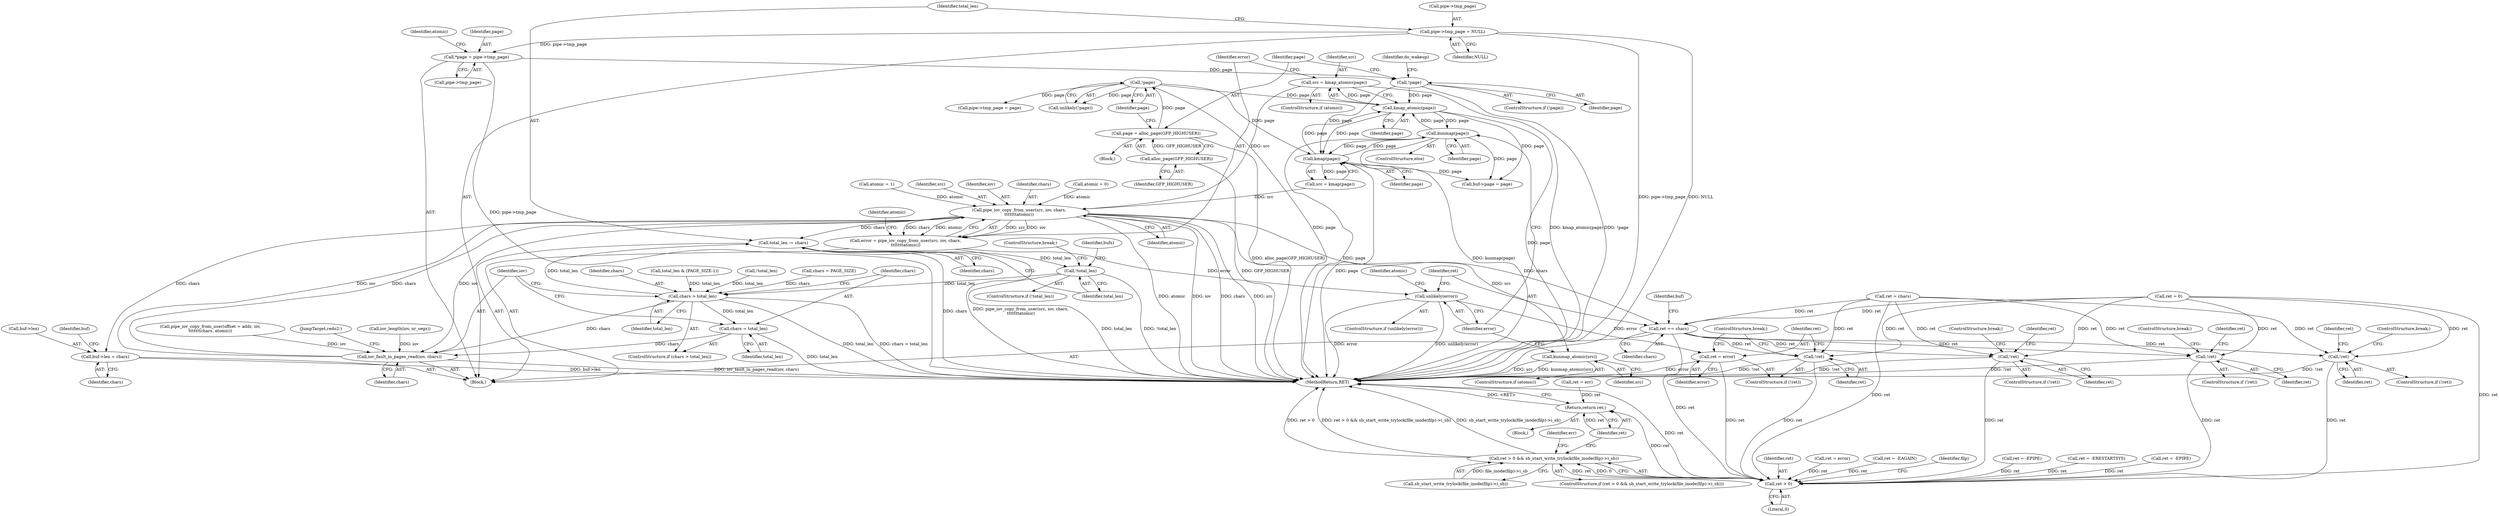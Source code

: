 digraph "1_linux_f0d1bec9d58d4c038d0ac958c9af82be6eb18045_1@pointer" {
"1000427" [label="(Call,src = kmap_atomic(page))"];
"1000429" [label="(Call,kmap_atomic(page))"];
"1000388" [label="(Call,!page)"];
"1000376" [label="(Call,*page = pipe->tmp_page)"];
"1000518" [label="(Call,pipe->tmp_page = NULL)"];
"1000448" [label="(Call,kunmap(page))"];
"1000434" [label="(Call,kmap(page))"];
"1000397" [label="(Call,!page)"];
"1000391" [label="(Call,page = alloc_page(GFP_HIGHUSER))"];
"1000393" [label="(Call,alloc_page(GFP_HIGHUSER))"];
"1000438" [label="(Call,pipe_iov_copy_from_user(src, iov, chars,\n\t\t\t\t\t\t\tatomic))"];
"1000421" [label="(Call,iov_fault_in_pages_read(iov, chars))"];
"1000436" [label="(Call,error = pipe_iov_copy_from_user(src, iov, chars,\n\t\t\t\t\t\t\tatomic))"];
"1000451" [label="(Call,unlikely(error))"];
"1000464" [label="(Call,ret = error)"];
"1000618" [label="(Call,ret > 0)"];
"1000617" [label="(Call,ret > 0 && sb_start_write_trylock(file_inode(filp)->i_sb))"];
"1000642" [label="(Return,return ret;)"];
"1000445" [label="(Call,kunmap_atomic(src))"];
"1000468" [label="(Call,ret += chars)"];
"1000334" [label="(Call,!ret)"];
"1000462" [label="(Call,!ret)"];
"1000545" [label="(Call,!ret)"];
"1000557" [label="(Call,!ret)"];
"1000487" [label="(Call,buf->len = chars)"];
"1000523" [label="(Call,total_len -= chars)"];
"1000527" [label="(Call,!total_len)"];
"1000415" [label="(Call,chars > total_len)"];
"1000418" [label="(Call,chars = total_len)"];
"1000385" [label="(Identifier,atomic)"];
"1000467" [label="(ControlStructure,break;)"];
"1000445" [label="(Call,kunmap_atomic(src))"];
"1000464" [label="(Call,ret = error)"];
"1000462" [label="(Call,!ret)"];
"1000522" [label="(Identifier,NULL)"];
"1000422" [label="(Identifier,iov)"];
"1000618" [label="(Call,ret > 0)"];
"1000487" [label="(Call,buf->len = chars)"];
"1000468" [label="(Call,ret += chars)"];
"1000494" [label="(Identifier,buf)"];
"1000390" [label="(Block,)"];
"1000548" [label="(Identifier,ret)"];
"1000441" [label="(Identifier,chars)"];
"1000461" [label="(ControlStructure,if (!ret))"];
"1000470" [label="(Identifier,chars)"];
"1000634" [label="(Call,ret = err)"];
"1000463" [label="(Identifier,ret)"];
"1000313" [label="(Call,ret = chars)"];
"1000170" [label="(Call,total_len & (PAGE_SIZE-1))"];
"1000447" [label="(ControlStructure,else)"];
"1000352" [label="(Block,)"];
"1000617" [label="(Call,ret > 0 && sb_start_write_trylock(file_inode(filp)->i_sb))"];
"1000473" [label="(Identifier,buf)"];
"1000334" [label="(Call,!ret)"];
"1000335" [label="(Identifier,ret)"];
"1000446" [label="(Identifier,src)"];
"1000398" [label="(Identifier,page)"];
"1000527" [label="(Call,!total_len)"];
"1000414" [label="(ControlStructure,if (chars > total_len))"];
"1000443" [label="(ControlStructure,if (atomic))"];
"1000340" [label="(ControlStructure,break;)"];
"1000432" [label="(Call,src = kmap(page))"];
"1000546" [label="(Identifier,ret)"];
"1000457" [label="(Call,atomic = 0)"];
"1000488" [label="(Call,buf->len)"];
"1000452" [label="(Identifier,error)"];
"1000557" [label="(Call,!ret)"];
"1000544" [label="(ControlStructure,if (!ret))"];
"1000423" [label="(Identifier,chars)"];
"1000451" [label="(Call,unlikely(error))"];
"1000428" [label="(Identifier,src)"];
"1000619" [label="(Identifier,ret)"];
"1000272" [label="(Call,pipe_iov_copy_from_user(offset + addr, iov,\n\t\t\t\t\t\t\tchars, atomic))"];
"1000438" [label="(Call,pipe_iov_copy_from_user(src, iov, chars,\n\t\t\t\t\t\t\tatomic))"];
"1000642" [label="(Return,return ret;)"];
"1000288" [label="(Call,ret = error)"];
"1000547" [label="(Call,ret = -EAGAIN)"];
"1000644" [label="(MethodReturn,RET)"];
"1000558" [label="(Identifier,ret)"];
"1000378" [label="(Call,pipe->tmp_page)"];
"1000624" [label="(Identifier,filp)"];
"1000523" [label="(Call,total_len -= chars)"];
"1000425" [label="(ControlStructure,if (atomic))"];
"1000436" [label="(Call,error = pipe_iov_copy_from_user(src, iov, chars,\n\t\t\t\t\t\t\tatomic))"];
"1000444" [label="(Identifier,atomic)"];
"1000387" [label="(ControlStructure,if (!page))"];
"1000437" [label="(Identifier,error)"];
"1000427" [label="(Call,src = kmap_atomic(page))"];
"1000491" [label="(Identifier,chars)"];
"1000629" [label="(Identifier,err)"];
"1000448" [label="(Call,kunmap(page))"];
"1000545" [label="(Call,!ret)"];
"1000529" [label="(ControlStructure,break;)"];
"1000110" [label="(Block,)"];
"1000337" [label="(Identifier,ret)"];
"1000465" [label="(Identifier,ret)"];
"1000449" [label="(Identifier,page)"];
"1000148" [label="(Call,ret = 0)"];
"1000409" [label="(Identifier,do_wakeup)"];
"1000376" [label="(Call,*page = pipe->tmp_page)"];
"1000393" [label="(Call,alloc_page(GFP_HIGHUSER))"];
"1000621" [label="(Call,sb_start_write_trylock(file_inode(filp)->i_sb))"];
"1000560" [label="(Identifier,ret)"];
"1000421" [label="(Call,iov_fault_in_pages_read(iov, chars))"];
"1000532" [label="(Identifier,bufs)"];
"1000563" [label="(ControlStructure,break;)"];
"1000525" [label="(Identifier,chars)"];
"1000420" [label="(Identifier,total_len)"];
"1000524" [label="(Identifier,total_len)"];
"1000417" [label="(Identifier,total_len)"];
"1000317" [label="(Call,!total_len)"];
"1000336" [label="(Call,ret = -EPIPE)"];
"1000394" [label="(Identifier,GFP_HIGHUSER)"];
"1000403" [label="(Call,pipe->tmp_page = page)"];
"1000389" [label="(Identifier,page)"];
"1000384" [label="(Call,atomic = 1)"];
"1000519" [label="(Call,pipe->tmp_page)"];
"1000392" [label="(Identifier,page)"];
"1000439" [label="(Identifier,src)"];
"1000388" [label="(Call,!page)"];
"1000559" [label="(Call,ret = -ERESTARTSYS)"];
"1000526" [label="(ControlStructure,if (!total_len))"];
"1000411" [label="(Call,chars = PAGE_SIZE)"];
"1000643" [label="(Identifier,ret)"];
"1000424" [label="(JumpTarget,redo2:)"];
"1000416" [label="(Identifier,chars)"];
"1000518" [label="(Call,pipe->tmp_page = NULL)"];
"1000466" [label="(Identifier,error)"];
"1000471" [label="(Call,buf->page = page)"];
"1000418" [label="(Call,chars = total_len)"];
"1000616" [label="(ControlStructure,if (ret > 0 && sb_start_write_trylock(file_inode(filp)->i_sb)))"];
"1000135" [label="(Call,iov_length(iov, nr_segs))"];
"1000391" [label="(Call,page = alloc_page(GFP_HIGHUSER))"];
"1000419" [label="(Identifier,chars)"];
"1000396" [label="(Call,unlikely(!page))"];
"1000556" [label="(ControlStructure,if (!ret))"];
"1000377" [label="(Identifier,page)"];
"1000429" [label="(Call,kmap_atomic(page))"];
"1000163" [label="(Call,ret = -EPIPE)"];
"1000397" [label="(Call,!page)"];
"1000551" [label="(ControlStructure,break;)"];
"1000620" [label="(Literal,0)"];
"1000434" [label="(Call,kmap(page))"];
"1000528" [label="(Identifier,total_len)"];
"1000450" [label="(ControlStructure,if (unlikely(error)))"];
"1000430" [label="(Identifier,page)"];
"1000440" [label="(Identifier,iov)"];
"1000455" [label="(Identifier,atomic)"];
"1000469" [label="(Identifier,ret)"];
"1000333" [label="(ControlStructure,if (!ret))"];
"1000415" [label="(Call,chars > total_len)"];
"1000442" [label="(Identifier,atomic)"];
"1000435" [label="(Identifier,page)"];
"1000427" -> "1000425"  [label="AST: "];
"1000427" -> "1000429"  [label="CFG: "];
"1000428" -> "1000427"  [label="AST: "];
"1000429" -> "1000427"  [label="AST: "];
"1000437" -> "1000427"  [label="CFG: "];
"1000427" -> "1000644"  [label="DDG: kmap_atomic(page)"];
"1000429" -> "1000427"  [label="DDG: page"];
"1000427" -> "1000438"  [label="DDG: src"];
"1000429" -> "1000430"  [label="CFG: "];
"1000430" -> "1000429"  [label="AST: "];
"1000429" -> "1000644"  [label="DDG: page"];
"1000388" -> "1000429"  [label="DDG: page"];
"1000448" -> "1000429"  [label="DDG: page"];
"1000434" -> "1000429"  [label="DDG: page"];
"1000397" -> "1000429"  [label="DDG: page"];
"1000429" -> "1000434"  [label="DDG: page"];
"1000429" -> "1000448"  [label="DDG: page"];
"1000429" -> "1000471"  [label="DDG: page"];
"1000388" -> "1000387"  [label="AST: "];
"1000388" -> "1000389"  [label="CFG: "];
"1000389" -> "1000388"  [label="AST: "];
"1000392" -> "1000388"  [label="CFG: "];
"1000409" -> "1000388"  [label="CFG: "];
"1000388" -> "1000644"  [label="DDG: !page"];
"1000376" -> "1000388"  [label="DDG: page"];
"1000388" -> "1000434"  [label="DDG: page"];
"1000376" -> "1000352"  [label="AST: "];
"1000376" -> "1000378"  [label="CFG: "];
"1000377" -> "1000376"  [label="AST: "];
"1000378" -> "1000376"  [label="AST: "];
"1000385" -> "1000376"  [label="CFG: "];
"1000376" -> "1000644"  [label="DDG: pipe->tmp_page"];
"1000518" -> "1000376"  [label="DDG: pipe->tmp_page"];
"1000518" -> "1000352"  [label="AST: "];
"1000518" -> "1000522"  [label="CFG: "];
"1000519" -> "1000518"  [label="AST: "];
"1000522" -> "1000518"  [label="AST: "];
"1000524" -> "1000518"  [label="CFG: "];
"1000518" -> "1000644"  [label="DDG: NULL"];
"1000518" -> "1000644"  [label="DDG: pipe->tmp_page"];
"1000448" -> "1000447"  [label="AST: "];
"1000448" -> "1000449"  [label="CFG: "];
"1000449" -> "1000448"  [label="AST: "];
"1000452" -> "1000448"  [label="CFG: "];
"1000448" -> "1000644"  [label="DDG: page"];
"1000448" -> "1000644"  [label="DDG: kunmap(page)"];
"1000448" -> "1000434"  [label="DDG: page"];
"1000434" -> "1000448"  [label="DDG: page"];
"1000448" -> "1000471"  [label="DDG: page"];
"1000434" -> "1000432"  [label="AST: "];
"1000434" -> "1000435"  [label="CFG: "];
"1000435" -> "1000434"  [label="AST: "];
"1000432" -> "1000434"  [label="CFG: "];
"1000434" -> "1000644"  [label="DDG: page"];
"1000434" -> "1000432"  [label="DDG: page"];
"1000397" -> "1000434"  [label="DDG: page"];
"1000434" -> "1000471"  [label="DDG: page"];
"1000397" -> "1000396"  [label="AST: "];
"1000397" -> "1000398"  [label="CFG: "];
"1000398" -> "1000397"  [label="AST: "];
"1000396" -> "1000397"  [label="CFG: "];
"1000397" -> "1000644"  [label="DDG: page"];
"1000397" -> "1000396"  [label="DDG: page"];
"1000391" -> "1000397"  [label="DDG: page"];
"1000397" -> "1000403"  [label="DDG: page"];
"1000391" -> "1000390"  [label="AST: "];
"1000391" -> "1000393"  [label="CFG: "];
"1000392" -> "1000391"  [label="AST: "];
"1000393" -> "1000391"  [label="AST: "];
"1000398" -> "1000391"  [label="CFG: "];
"1000391" -> "1000644"  [label="DDG: alloc_page(GFP_HIGHUSER)"];
"1000393" -> "1000391"  [label="DDG: GFP_HIGHUSER"];
"1000393" -> "1000394"  [label="CFG: "];
"1000394" -> "1000393"  [label="AST: "];
"1000393" -> "1000644"  [label="DDG: GFP_HIGHUSER"];
"1000438" -> "1000436"  [label="AST: "];
"1000438" -> "1000442"  [label="CFG: "];
"1000439" -> "1000438"  [label="AST: "];
"1000440" -> "1000438"  [label="AST: "];
"1000441" -> "1000438"  [label="AST: "];
"1000442" -> "1000438"  [label="AST: "];
"1000436" -> "1000438"  [label="CFG: "];
"1000438" -> "1000644"  [label="DDG: atomic"];
"1000438" -> "1000644"  [label="DDG: iov"];
"1000438" -> "1000644"  [label="DDG: chars"];
"1000438" -> "1000644"  [label="DDG: src"];
"1000438" -> "1000421"  [label="DDG: iov"];
"1000438" -> "1000436"  [label="DDG: src"];
"1000438" -> "1000436"  [label="DDG: iov"];
"1000438" -> "1000436"  [label="DDG: chars"];
"1000438" -> "1000436"  [label="DDG: atomic"];
"1000432" -> "1000438"  [label="DDG: src"];
"1000421" -> "1000438"  [label="DDG: iov"];
"1000421" -> "1000438"  [label="DDG: chars"];
"1000457" -> "1000438"  [label="DDG: atomic"];
"1000384" -> "1000438"  [label="DDG: atomic"];
"1000438" -> "1000445"  [label="DDG: src"];
"1000438" -> "1000468"  [label="DDG: chars"];
"1000438" -> "1000487"  [label="DDG: chars"];
"1000438" -> "1000523"  [label="DDG: chars"];
"1000421" -> "1000352"  [label="AST: "];
"1000421" -> "1000423"  [label="CFG: "];
"1000422" -> "1000421"  [label="AST: "];
"1000423" -> "1000421"  [label="AST: "];
"1000424" -> "1000421"  [label="CFG: "];
"1000421" -> "1000644"  [label="DDG: iov_fault_in_pages_read(iov, chars)"];
"1000272" -> "1000421"  [label="DDG: iov"];
"1000135" -> "1000421"  [label="DDG: iov"];
"1000415" -> "1000421"  [label="DDG: chars"];
"1000418" -> "1000421"  [label="DDG: chars"];
"1000436" -> "1000352"  [label="AST: "];
"1000437" -> "1000436"  [label="AST: "];
"1000444" -> "1000436"  [label="CFG: "];
"1000436" -> "1000644"  [label="DDG: pipe_iov_copy_from_user(src, iov, chars,\n\t\t\t\t\t\t\tatomic)"];
"1000436" -> "1000451"  [label="DDG: error"];
"1000451" -> "1000450"  [label="AST: "];
"1000451" -> "1000452"  [label="CFG: "];
"1000452" -> "1000451"  [label="AST: "];
"1000455" -> "1000451"  [label="CFG: "];
"1000469" -> "1000451"  [label="CFG: "];
"1000451" -> "1000644"  [label="DDG: error"];
"1000451" -> "1000644"  [label="DDG: unlikely(error)"];
"1000451" -> "1000464"  [label="DDG: error"];
"1000464" -> "1000461"  [label="AST: "];
"1000464" -> "1000466"  [label="CFG: "];
"1000465" -> "1000464"  [label="AST: "];
"1000466" -> "1000464"  [label="AST: "];
"1000467" -> "1000464"  [label="CFG: "];
"1000464" -> "1000644"  [label="DDG: error"];
"1000464" -> "1000618"  [label="DDG: ret"];
"1000618" -> "1000617"  [label="AST: "];
"1000618" -> "1000620"  [label="CFG: "];
"1000619" -> "1000618"  [label="AST: "];
"1000620" -> "1000618"  [label="AST: "];
"1000624" -> "1000618"  [label="CFG: "];
"1000617" -> "1000618"  [label="CFG: "];
"1000618" -> "1000644"  [label="DDG: ret"];
"1000618" -> "1000617"  [label="DDG: ret"];
"1000618" -> "1000617"  [label="DDG: 0"];
"1000559" -> "1000618"  [label="DDG: ret"];
"1000288" -> "1000618"  [label="DDG: ret"];
"1000313" -> "1000618"  [label="DDG: ret"];
"1000163" -> "1000618"  [label="DDG: ret"];
"1000547" -> "1000618"  [label="DDG: ret"];
"1000545" -> "1000618"  [label="DDG: ret"];
"1000462" -> "1000618"  [label="DDG: ret"];
"1000468" -> "1000618"  [label="DDG: ret"];
"1000148" -> "1000618"  [label="DDG: ret"];
"1000557" -> "1000618"  [label="DDG: ret"];
"1000336" -> "1000618"  [label="DDG: ret"];
"1000334" -> "1000618"  [label="DDG: ret"];
"1000618" -> "1000642"  [label="DDG: ret"];
"1000617" -> "1000616"  [label="AST: "];
"1000617" -> "1000621"  [label="CFG: "];
"1000621" -> "1000617"  [label="AST: "];
"1000629" -> "1000617"  [label="CFG: "];
"1000643" -> "1000617"  [label="CFG: "];
"1000617" -> "1000644"  [label="DDG: ret > 0"];
"1000617" -> "1000644"  [label="DDG: ret > 0 && sb_start_write_trylock(file_inode(filp)->i_sb)"];
"1000617" -> "1000644"  [label="DDG: sb_start_write_trylock(file_inode(filp)->i_sb)"];
"1000621" -> "1000617"  [label="DDG: file_inode(filp)->i_sb"];
"1000642" -> "1000110"  [label="AST: "];
"1000642" -> "1000643"  [label="CFG: "];
"1000643" -> "1000642"  [label="AST: "];
"1000644" -> "1000642"  [label="CFG: "];
"1000642" -> "1000644"  [label="DDG: <RET>"];
"1000643" -> "1000642"  [label="DDG: ret"];
"1000634" -> "1000642"  [label="DDG: ret"];
"1000445" -> "1000443"  [label="AST: "];
"1000445" -> "1000446"  [label="CFG: "];
"1000446" -> "1000445"  [label="AST: "];
"1000452" -> "1000445"  [label="CFG: "];
"1000445" -> "1000644"  [label="DDG: src"];
"1000445" -> "1000644"  [label="DDG: kunmap_atomic(src)"];
"1000468" -> "1000352"  [label="AST: "];
"1000468" -> "1000470"  [label="CFG: "];
"1000469" -> "1000468"  [label="AST: "];
"1000470" -> "1000468"  [label="AST: "];
"1000473" -> "1000468"  [label="CFG: "];
"1000468" -> "1000334"  [label="DDG: ret"];
"1000468" -> "1000462"  [label="DDG: ret"];
"1000313" -> "1000468"  [label="DDG: ret"];
"1000148" -> "1000468"  [label="DDG: ret"];
"1000468" -> "1000545"  [label="DDG: ret"];
"1000468" -> "1000557"  [label="DDG: ret"];
"1000334" -> "1000333"  [label="AST: "];
"1000334" -> "1000335"  [label="CFG: "];
"1000335" -> "1000334"  [label="AST: "];
"1000337" -> "1000334"  [label="CFG: "];
"1000340" -> "1000334"  [label="CFG: "];
"1000334" -> "1000644"  [label="DDG: !ret"];
"1000313" -> "1000334"  [label="DDG: ret"];
"1000148" -> "1000334"  [label="DDG: ret"];
"1000462" -> "1000461"  [label="AST: "];
"1000462" -> "1000463"  [label="CFG: "];
"1000463" -> "1000462"  [label="AST: "];
"1000465" -> "1000462"  [label="CFG: "];
"1000467" -> "1000462"  [label="CFG: "];
"1000462" -> "1000644"  [label="DDG: !ret"];
"1000313" -> "1000462"  [label="DDG: ret"];
"1000148" -> "1000462"  [label="DDG: ret"];
"1000545" -> "1000544"  [label="AST: "];
"1000545" -> "1000546"  [label="CFG: "];
"1000546" -> "1000545"  [label="AST: "];
"1000548" -> "1000545"  [label="CFG: "];
"1000551" -> "1000545"  [label="CFG: "];
"1000545" -> "1000644"  [label="DDG: !ret"];
"1000313" -> "1000545"  [label="DDG: ret"];
"1000148" -> "1000545"  [label="DDG: ret"];
"1000557" -> "1000556"  [label="AST: "];
"1000557" -> "1000558"  [label="CFG: "];
"1000558" -> "1000557"  [label="AST: "];
"1000560" -> "1000557"  [label="CFG: "];
"1000563" -> "1000557"  [label="CFG: "];
"1000557" -> "1000644"  [label="DDG: !ret"];
"1000313" -> "1000557"  [label="DDG: ret"];
"1000148" -> "1000557"  [label="DDG: ret"];
"1000487" -> "1000352"  [label="AST: "];
"1000487" -> "1000491"  [label="CFG: "];
"1000488" -> "1000487"  [label="AST: "];
"1000491" -> "1000487"  [label="AST: "];
"1000494" -> "1000487"  [label="CFG: "];
"1000487" -> "1000644"  [label="DDG: buf->len"];
"1000523" -> "1000352"  [label="AST: "];
"1000523" -> "1000525"  [label="CFG: "];
"1000524" -> "1000523"  [label="AST: "];
"1000525" -> "1000523"  [label="AST: "];
"1000528" -> "1000523"  [label="CFG: "];
"1000523" -> "1000644"  [label="DDG: chars"];
"1000415" -> "1000523"  [label="DDG: total_len"];
"1000523" -> "1000527"  [label="DDG: total_len"];
"1000527" -> "1000526"  [label="AST: "];
"1000527" -> "1000528"  [label="CFG: "];
"1000528" -> "1000527"  [label="AST: "];
"1000529" -> "1000527"  [label="CFG: "];
"1000532" -> "1000527"  [label="CFG: "];
"1000527" -> "1000644"  [label="DDG: total_len"];
"1000527" -> "1000644"  [label="DDG: !total_len"];
"1000527" -> "1000415"  [label="DDG: total_len"];
"1000415" -> "1000414"  [label="AST: "];
"1000415" -> "1000417"  [label="CFG: "];
"1000416" -> "1000415"  [label="AST: "];
"1000417" -> "1000415"  [label="AST: "];
"1000419" -> "1000415"  [label="CFG: "];
"1000422" -> "1000415"  [label="CFG: "];
"1000415" -> "1000644"  [label="DDG: chars > total_len"];
"1000415" -> "1000644"  [label="DDG: total_len"];
"1000411" -> "1000415"  [label="DDG: chars"];
"1000317" -> "1000415"  [label="DDG: total_len"];
"1000170" -> "1000415"  [label="DDG: total_len"];
"1000415" -> "1000418"  [label="DDG: total_len"];
"1000418" -> "1000414"  [label="AST: "];
"1000418" -> "1000420"  [label="CFG: "];
"1000419" -> "1000418"  [label="AST: "];
"1000420" -> "1000418"  [label="AST: "];
"1000422" -> "1000418"  [label="CFG: "];
"1000418" -> "1000644"  [label="DDG: total_len"];
}
